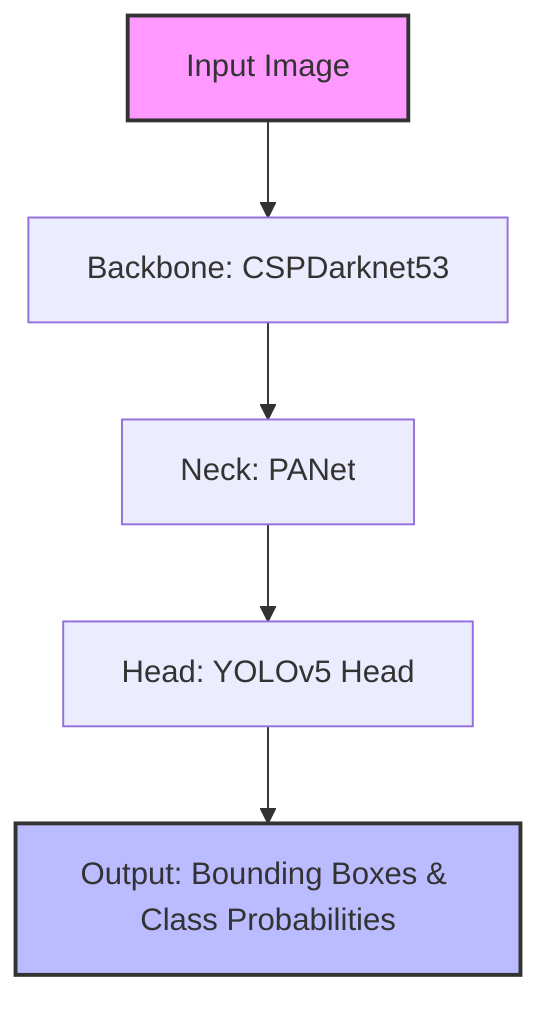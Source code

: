 graph TD
    A[Input Image] --> B[Backbone: CSPDarknet53]
    B --> C[Neck: PANet]
    C --> D[Head: YOLOv5 Head]
    D --> E[Output: Bounding Boxes & Class Probabilities]
    
    style A fill:#f9f,stroke:#333,stroke-width:2px
    style E fill:#bbf,stroke:#333,stroke-width:2px